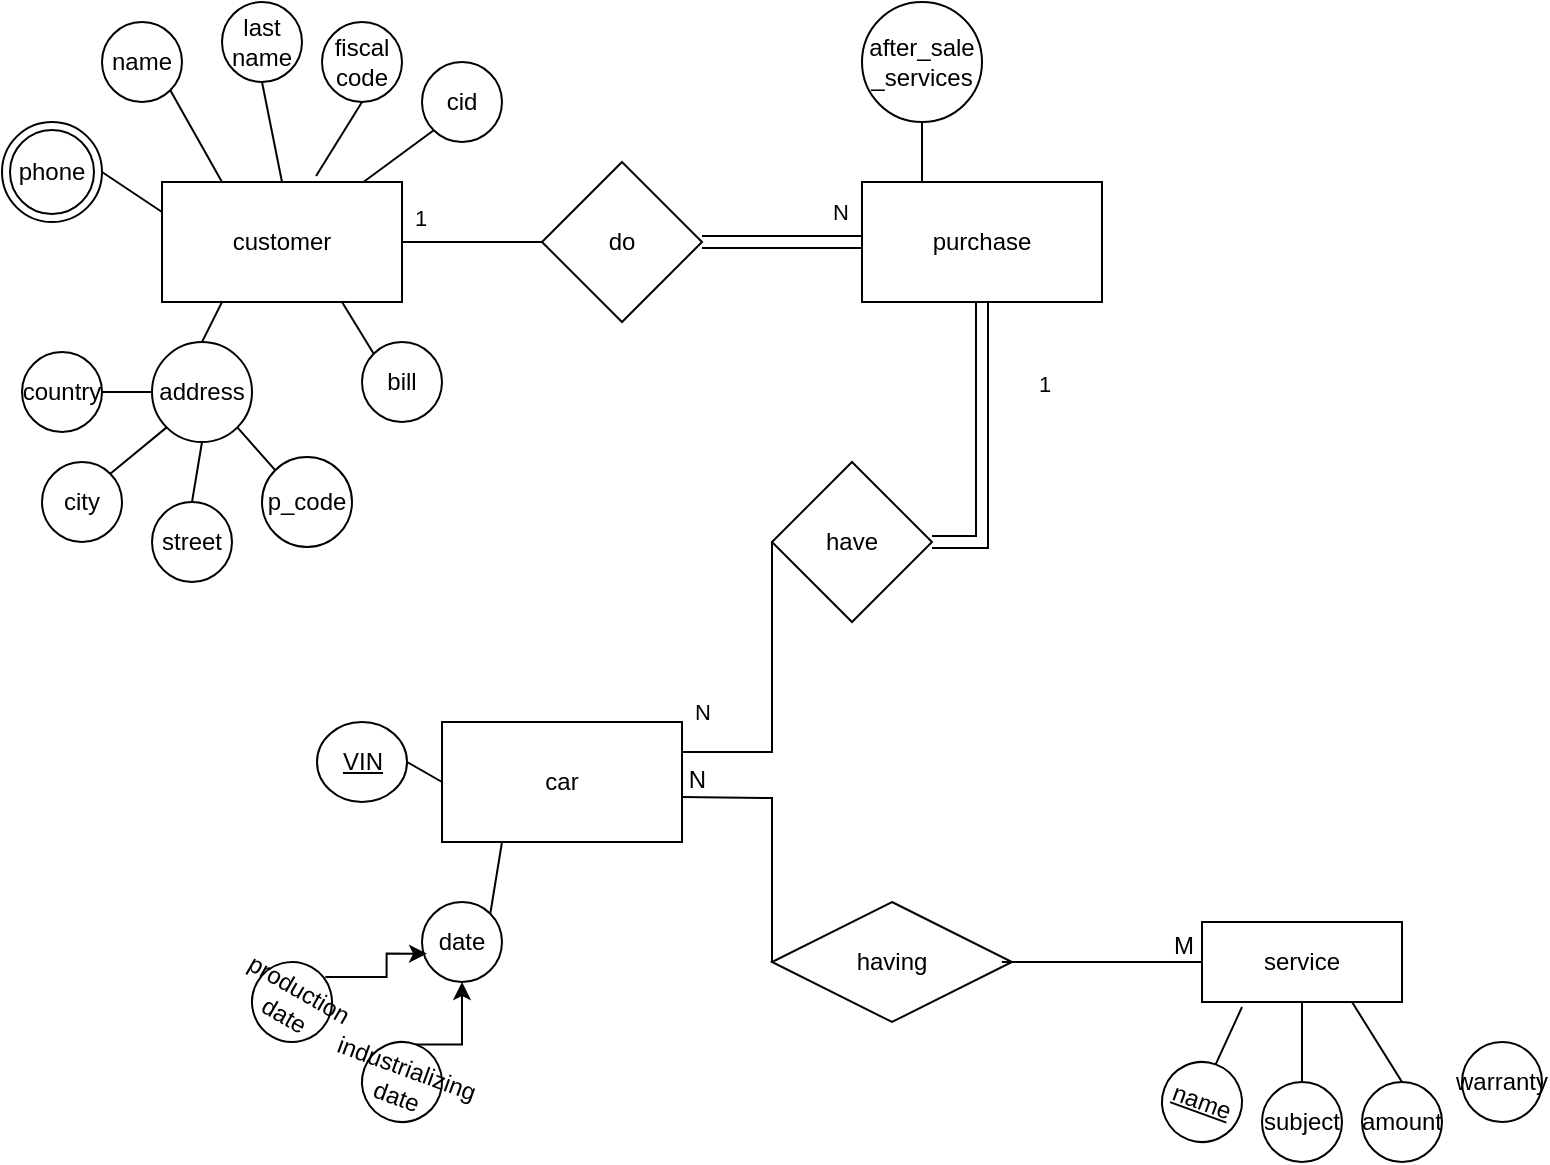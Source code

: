 <mxfile version="20.1.1" type="github">
  <diagram id="R2lEEEUBdFMjLlhIrx00" name="Page-1">
    <mxGraphModel dx="1385" dy="635" grid="1" gridSize="10" guides="1" tooltips="1" connect="1" arrows="1" fold="1" page="1" pageScale="1" pageWidth="850" pageHeight="1100" math="0" shadow="0" extFonts="Permanent Marker^https://fonts.googleapis.com/css?family=Permanent+Marker">
      <root>
        <mxCell id="0" />
        <mxCell id="1" parent="0" />
        <mxCell id="VcXtkFI63KXnIuvHoUmG-1" value="customer" style="rounded=0.5;whiteSpace=wrap;html=1;" vertex="1" parent="1">
          <mxGeometry x="120" y="150" width="120" height="60" as="geometry" />
        </mxCell>
        <mxCell id="VcXtkFI63KXnIuvHoUmG-2" value="name" style="ellipse;whiteSpace=wrap;html=1;aspect=fixed;" vertex="1" parent="1">
          <mxGeometry x="90" y="70" width="40" height="40" as="geometry" />
        </mxCell>
        <mxCell id="VcXtkFI63KXnIuvHoUmG-3" value="last name" style="ellipse;whiteSpace=wrap;html=1;aspect=fixed;" vertex="1" parent="1">
          <mxGeometry x="150" y="60" width="40" height="40" as="geometry" />
        </mxCell>
        <mxCell id="VcXtkFI63KXnIuvHoUmG-4" value="fiscal code" style="ellipse;whiteSpace=wrap;html=1;aspect=fixed;" vertex="1" parent="1">
          <mxGeometry x="200" y="70" width="40" height="40" as="geometry" />
        </mxCell>
        <mxCell id="VcXtkFI63KXnIuvHoUmG-5" value="cid" style="ellipse;whiteSpace=wrap;html=1;aspect=fixed;" vertex="1" parent="1">
          <mxGeometry x="250" y="90" width="40" height="40" as="geometry" />
        </mxCell>
        <mxCell id="VcXtkFI63KXnIuvHoUmG-6" value="phone" style="ellipse;shape=doubleEllipse;whiteSpace=wrap;html=1;aspect=fixed;" vertex="1" parent="1">
          <mxGeometry x="40" y="120" width="50" height="50" as="geometry" />
        </mxCell>
        <mxCell id="VcXtkFI63KXnIuvHoUmG-7" value="address" style="ellipse;whiteSpace=wrap;html=1;aspect=fixed;" vertex="1" parent="1">
          <mxGeometry x="115" y="230" width="50" height="50" as="geometry" />
        </mxCell>
        <mxCell id="VcXtkFI63KXnIuvHoUmG-8" value="city" style="ellipse;whiteSpace=wrap;html=1;aspect=fixed;" vertex="1" parent="1">
          <mxGeometry x="60" y="290" width="40" height="40" as="geometry" />
        </mxCell>
        <mxCell id="VcXtkFI63KXnIuvHoUmG-9" value="street" style="ellipse;whiteSpace=wrap;html=1;aspect=fixed;" vertex="1" parent="1">
          <mxGeometry x="115" y="310" width="40" height="40" as="geometry" />
        </mxCell>
        <mxCell id="VcXtkFI63KXnIuvHoUmG-10" value="country" style="ellipse;whiteSpace=wrap;html=1;aspect=fixed;" vertex="1" parent="1">
          <mxGeometry x="50" y="235" width="40" height="40" as="geometry" />
        </mxCell>
        <mxCell id="VcXtkFI63KXnIuvHoUmG-12" value="p_code" style="ellipse;whiteSpace=wrap;html=1;aspect=fixed;" vertex="1" parent="1">
          <mxGeometry x="170" y="287.5" width="45" height="45" as="geometry" />
        </mxCell>
        <mxCell id="VcXtkFI63KXnIuvHoUmG-14" value="bill" style="ellipse;whiteSpace=wrap;html=1;aspect=fixed;" vertex="1" parent="1">
          <mxGeometry x="220" y="230" width="40" height="40" as="geometry" />
        </mxCell>
        <mxCell id="VcXtkFI63KXnIuvHoUmG-16" value="" style="endArrow=none;html=1;rounded=0;entryX=0;entryY=1;entryDx=0;entryDy=0;" edge="1" parent="1" source="VcXtkFI63KXnIuvHoUmG-1" target="VcXtkFI63KXnIuvHoUmG-5">
          <mxGeometry width="50" height="50" relative="1" as="geometry">
            <mxPoint x="400" y="400" as="sourcePoint" />
            <mxPoint x="450" y="350" as="targetPoint" />
          </mxGeometry>
        </mxCell>
        <mxCell id="VcXtkFI63KXnIuvHoUmG-17" value="" style="endArrow=none;html=1;rounded=0;entryX=0.5;entryY=1;entryDx=0;entryDy=0;exitX=0.642;exitY=-0.05;exitDx=0;exitDy=0;exitPerimeter=0;" edge="1" parent="1" source="VcXtkFI63KXnIuvHoUmG-1" target="VcXtkFI63KXnIuvHoUmG-4">
          <mxGeometry width="50" height="50" relative="1" as="geometry">
            <mxPoint x="400" y="400" as="sourcePoint" />
            <mxPoint x="450" y="350" as="targetPoint" />
          </mxGeometry>
        </mxCell>
        <mxCell id="VcXtkFI63KXnIuvHoUmG-18" value="" style="endArrow=none;html=1;rounded=0;entryX=0.5;entryY=1;entryDx=0;entryDy=0;exitX=0.5;exitY=0;exitDx=0;exitDy=0;" edge="1" parent="1" source="VcXtkFI63KXnIuvHoUmG-1" target="VcXtkFI63KXnIuvHoUmG-3">
          <mxGeometry width="50" height="50" relative="1" as="geometry">
            <mxPoint x="400" y="400" as="sourcePoint" />
            <mxPoint x="450" y="350" as="targetPoint" />
          </mxGeometry>
        </mxCell>
        <mxCell id="VcXtkFI63KXnIuvHoUmG-19" value="" style="endArrow=none;html=1;rounded=0;entryX=1;entryY=1;entryDx=0;entryDy=0;exitX=0.25;exitY=0;exitDx=0;exitDy=0;" edge="1" parent="1" source="VcXtkFI63KXnIuvHoUmG-1" target="VcXtkFI63KXnIuvHoUmG-2">
          <mxGeometry width="50" height="50" relative="1" as="geometry">
            <mxPoint x="400" y="400" as="sourcePoint" />
            <mxPoint x="450" y="350" as="targetPoint" />
          </mxGeometry>
        </mxCell>
        <mxCell id="VcXtkFI63KXnIuvHoUmG-20" value="" style="endArrow=none;html=1;rounded=0;entryX=1;entryY=0.5;entryDx=0;entryDy=0;exitX=0;exitY=0.25;exitDx=0;exitDy=0;" edge="1" parent="1" source="VcXtkFI63KXnIuvHoUmG-1" target="VcXtkFI63KXnIuvHoUmG-6">
          <mxGeometry width="50" height="50" relative="1" as="geometry">
            <mxPoint x="400" y="400" as="sourcePoint" />
            <mxPoint x="450" y="350" as="targetPoint" />
          </mxGeometry>
        </mxCell>
        <mxCell id="VcXtkFI63KXnIuvHoUmG-21" value="" style="endArrow=none;html=1;rounded=0;entryX=0.75;entryY=1;entryDx=0;entryDy=0;exitX=0;exitY=0;exitDx=0;exitDy=0;" edge="1" parent="1" source="VcXtkFI63KXnIuvHoUmG-14" target="VcXtkFI63KXnIuvHoUmG-1">
          <mxGeometry width="50" height="50" relative="1" as="geometry">
            <mxPoint x="400" y="400" as="sourcePoint" />
            <mxPoint x="450" y="350" as="targetPoint" />
          </mxGeometry>
        </mxCell>
        <mxCell id="VcXtkFI63KXnIuvHoUmG-22" value="" style="endArrow=none;html=1;rounded=0;entryX=0.25;entryY=1;entryDx=0;entryDy=0;exitX=0.5;exitY=0;exitDx=0;exitDy=0;" edge="1" parent="1" source="VcXtkFI63KXnIuvHoUmG-7" target="VcXtkFI63KXnIuvHoUmG-1">
          <mxGeometry width="50" height="50" relative="1" as="geometry">
            <mxPoint x="400" y="400" as="sourcePoint" />
            <mxPoint x="450" y="350" as="targetPoint" />
          </mxGeometry>
        </mxCell>
        <mxCell id="VcXtkFI63KXnIuvHoUmG-23" value="" style="endArrow=none;html=1;rounded=0;entryX=1;entryY=1;entryDx=0;entryDy=0;exitX=0;exitY=0;exitDx=0;exitDy=0;" edge="1" parent="1" source="VcXtkFI63KXnIuvHoUmG-12" target="VcXtkFI63KXnIuvHoUmG-7">
          <mxGeometry width="50" height="50" relative="1" as="geometry">
            <mxPoint x="400" y="360" as="sourcePoint" />
            <mxPoint x="450" y="310" as="targetPoint" />
          </mxGeometry>
        </mxCell>
        <mxCell id="VcXtkFI63KXnIuvHoUmG-24" value="" style="endArrow=none;html=1;rounded=0;entryX=0.5;entryY=1;entryDx=0;entryDy=0;exitX=0.5;exitY=0;exitDx=0;exitDy=0;" edge="1" parent="1" source="VcXtkFI63KXnIuvHoUmG-9" target="VcXtkFI63KXnIuvHoUmG-7">
          <mxGeometry width="50" height="50" relative="1" as="geometry">
            <mxPoint x="400" y="360" as="sourcePoint" />
            <mxPoint x="450" y="310" as="targetPoint" />
          </mxGeometry>
        </mxCell>
        <mxCell id="VcXtkFI63KXnIuvHoUmG-25" value="" style="endArrow=none;html=1;rounded=0;entryX=0;entryY=1;entryDx=0;entryDy=0;exitX=1;exitY=0;exitDx=0;exitDy=0;" edge="1" parent="1" source="VcXtkFI63KXnIuvHoUmG-8" target="VcXtkFI63KXnIuvHoUmG-7">
          <mxGeometry width="50" height="50" relative="1" as="geometry">
            <mxPoint x="400" y="360" as="sourcePoint" />
            <mxPoint x="450" y="310" as="targetPoint" />
          </mxGeometry>
        </mxCell>
        <mxCell id="VcXtkFI63KXnIuvHoUmG-26" value="" style="endArrow=none;html=1;rounded=0;entryX=0;entryY=0.5;entryDx=0;entryDy=0;exitX=1;exitY=0.5;exitDx=0;exitDy=0;" edge="1" parent="1" source="VcXtkFI63KXnIuvHoUmG-10" target="VcXtkFI63KXnIuvHoUmG-7">
          <mxGeometry width="50" height="50" relative="1" as="geometry">
            <mxPoint x="400" y="360" as="sourcePoint" />
            <mxPoint x="450" y="310" as="targetPoint" />
          </mxGeometry>
        </mxCell>
        <mxCell id="VcXtkFI63KXnIuvHoUmG-27" value="purchase" style="rounded=0;whiteSpace=wrap;html=1;" vertex="1" parent="1">
          <mxGeometry x="470" y="150" width="120" height="60" as="geometry" />
        </mxCell>
        <mxCell id="VcXtkFI63KXnIuvHoUmG-28" value="do" style="rhombus;whiteSpace=wrap;html=1;" vertex="1" parent="1">
          <mxGeometry x="310" y="140" width="80" height="80" as="geometry" />
        </mxCell>
        <mxCell id="VcXtkFI63KXnIuvHoUmG-31" value="after_sale&lt;br&gt;_services" style="ellipse;whiteSpace=wrap;html=1;aspect=fixed;" vertex="1" parent="1">
          <mxGeometry x="470" y="60" width="60" height="60" as="geometry" />
        </mxCell>
        <mxCell id="VcXtkFI63KXnIuvHoUmG-32" value="" style="endArrow=none;html=1;rounded=0;entryX=0.5;entryY=1;entryDx=0;entryDy=0;exitX=0.25;exitY=0;exitDx=0;exitDy=0;" edge="1" parent="1" source="VcXtkFI63KXnIuvHoUmG-27" target="VcXtkFI63KXnIuvHoUmG-31">
          <mxGeometry width="50" height="50" relative="1" as="geometry">
            <mxPoint x="500" y="150" as="sourcePoint" />
            <mxPoint x="450" y="340" as="targetPoint" />
          </mxGeometry>
        </mxCell>
        <mxCell id="VcXtkFI63KXnIuvHoUmG-39" value="" style="endArrow=classic;html=1;rounded=0;shape=link;width=6;entryX=0;entryY=0.5;entryDx=0;entryDy=0;exitX=1;exitY=0.5;exitDx=0;exitDy=0;" edge="1" parent="1" source="VcXtkFI63KXnIuvHoUmG-28" target="VcXtkFI63KXnIuvHoUmG-27">
          <mxGeometry relative="1" as="geometry">
            <mxPoint x="380" y="370" as="sourcePoint" />
            <mxPoint x="480" y="370" as="targetPoint" />
            <Array as="points" />
          </mxGeometry>
        </mxCell>
        <mxCell id="VcXtkFI63KXnIuvHoUmG-40" value="N" style="edgeLabel;resizable=0;html=1;align=center;verticalAlign=middle;" connectable="0" vertex="1" parent="VcXtkFI63KXnIuvHoUmG-39">
          <mxGeometry relative="1" as="geometry">
            <mxPoint x="29" y="-15" as="offset" />
          </mxGeometry>
        </mxCell>
        <mxCell id="VcXtkFI63KXnIuvHoUmG-50" value="" style="endArrow=0;html=1;rounded=0;exitX=1;exitY=0.5;exitDx=0;exitDy=0;entryX=0;entryY=0.5;entryDx=0;entryDy=0;" edge="1" parent="1" source="VcXtkFI63KXnIuvHoUmG-1" target="VcXtkFI63KXnIuvHoUmG-28">
          <mxGeometry relative="1" as="geometry">
            <mxPoint x="375" y="348" as="sourcePoint" />
            <mxPoint x="475" y="348" as="targetPoint" />
            <Array as="points" />
          </mxGeometry>
        </mxCell>
        <mxCell id="VcXtkFI63KXnIuvHoUmG-51" value="1" style="edgeLabel;resizable=0;html=1;align=center;verticalAlign=middle;" connectable="0" vertex="1" parent="VcXtkFI63KXnIuvHoUmG-50">
          <mxGeometry relative="1" as="geometry">
            <mxPoint x="-26" y="-12" as="offset" />
          </mxGeometry>
        </mxCell>
        <mxCell id="VcXtkFI63KXnIuvHoUmG-52" value="car" style="rounded=0;whiteSpace=wrap;html=1;" vertex="1" parent="1">
          <mxGeometry x="260" y="420" width="120" height="60" as="geometry" />
        </mxCell>
        <mxCell id="VcXtkFI63KXnIuvHoUmG-53" value="have" style="rhombus;whiteSpace=wrap;html=1;rotation=0;" vertex="1" parent="1">
          <mxGeometry x="425" y="290" width="80" height="80" as="geometry" />
        </mxCell>
        <mxCell id="VcXtkFI63KXnIuvHoUmG-54" value="" style="endArrow=classic;html=1;rounded=0;shape=link;width=6;entryX=0.5;entryY=1;entryDx=0;entryDy=0;exitX=1;exitY=0.5;exitDx=0;exitDy=0;" edge="1" parent="1" source="VcXtkFI63KXnIuvHoUmG-53" target="VcXtkFI63KXnIuvHoUmG-27">
          <mxGeometry relative="1" as="geometry">
            <mxPoint x="530" y="287.5" as="sourcePoint" />
            <mxPoint x="610" y="287.5" as="targetPoint" />
            <Array as="points">
              <mxPoint x="530" y="330" />
            </Array>
          </mxGeometry>
        </mxCell>
        <mxCell id="VcXtkFI63KXnIuvHoUmG-55" value="1" style="edgeLabel;resizable=0;html=1;align=center;verticalAlign=middle;" connectable="0" vertex="1" parent="VcXtkFI63KXnIuvHoUmG-54">
          <mxGeometry relative="1" as="geometry">
            <mxPoint x="31" y="-32" as="offset" />
          </mxGeometry>
        </mxCell>
        <mxCell id="VcXtkFI63KXnIuvHoUmG-56" value="" style="endArrow=0;html=1;rounded=0;exitX=1;exitY=0.25;exitDx=0;exitDy=0;entryX=0;entryY=0.5;entryDx=0;entryDy=0;" edge="1" parent="1" source="VcXtkFI63KXnIuvHoUmG-52" target="VcXtkFI63KXnIuvHoUmG-53">
          <mxGeometry relative="1" as="geometry">
            <mxPoint x="250" y="190" as="sourcePoint" />
            <mxPoint x="320" y="190" as="targetPoint" />
            <Array as="points">
              <mxPoint x="425" y="435" />
            </Array>
          </mxGeometry>
        </mxCell>
        <mxCell id="VcXtkFI63KXnIuvHoUmG-57" value="N" style="edgeLabel;resizable=0;html=1;align=center;verticalAlign=middle;" connectable="0" vertex="1" parent="VcXtkFI63KXnIuvHoUmG-56">
          <mxGeometry relative="1" as="geometry">
            <mxPoint x="-35" y="10" as="offset" />
          </mxGeometry>
        </mxCell>
        <mxCell id="VcXtkFI63KXnIuvHoUmG-60" value="" style="endArrow=none;html=1;rounded=0;exitX=1;exitY=0.5;exitDx=0;exitDy=0;entryX=0;entryY=0.5;entryDx=0;entryDy=0;" edge="1" parent="1" source="VcXtkFI63KXnIuvHoUmG-68" target="VcXtkFI63KXnIuvHoUmG-52">
          <mxGeometry width="50" height="50" relative="1" as="geometry">
            <mxPoint x="240" y="450" as="sourcePoint" />
            <mxPoint x="450" y="340" as="targetPoint" />
          </mxGeometry>
        </mxCell>
        <mxCell id="VcXtkFI63KXnIuvHoUmG-61" value="date" style="ellipse;whiteSpace=wrap;html=1;aspect=fixed;" vertex="1" parent="1">
          <mxGeometry x="250" y="510" width="40" height="40" as="geometry" />
        </mxCell>
        <mxCell id="VcXtkFI63KXnIuvHoUmG-62" value="" style="endArrow=none;html=1;rounded=0;entryX=0.25;entryY=1;entryDx=0;entryDy=0;exitX=1;exitY=0;exitDx=0;exitDy=0;" edge="1" parent="1" source="VcXtkFI63KXnIuvHoUmG-61" target="VcXtkFI63KXnIuvHoUmG-52">
          <mxGeometry width="50" height="50" relative="1" as="geometry">
            <mxPoint x="400" y="390" as="sourcePoint" />
            <mxPoint x="450" y="340" as="targetPoint" />
          </mxGeometry>
        </mxCell>
        <mxCell id="VcXtkFI63KXnIuvHoUmG-64" style="edgeStyle=orthogonalEdgeStyle;rounded=0;orthogonalLoop=1;jettySize=auto;html=1;exitX=0.021;exitY=0.295;exitDx=0;exitDy=0;entryX=0.063;entryY=0.646;entryDx=0;entryDy=0;entryPerimeter=0;exitPerimeter=0;" edge="1" parent="1" source="VcXtkFI63KXnIuvHoUmG-63" target="VcXtkFI63KXnIuvHoUmG-61">
          <mxGeometry relative="1" as="geometry" />
        </mxCell>
        <mxCell id="VcXtkFI63KXnIuvHoUmG-63" value="production date" style="ellipse;whiteSpace=wrap;html=1;aspect=fixed;direction=south;rotation=30;" vertex="1" parent="1">
          <mxGeometry x="165" y="540" width="40" height="40" as="geometry" />
        </mxCell>
        <mxCell id="VcXtkFI63KXnIuvHoUmG-66" style="edgeStyle=orthogonalEdgeStyle;rounded=0;orthogonalLoop=1;jettySize=auto;html=1;exitX=0.5;exitY=0;exitDx=0;exitDy=0;entryX=0.5;entryY=1;entryDx=0;entryDy=0;" edge="1" parent="1" source="VcXtkFI63KXnIuvHoUmG-65" target="VcXtkFI63KXnIuvHoUmG-61">
          <mxGeometry relative="1" as="geometry">
            <mxPoint x="260" y="560" as="targetPoint" />
          </mxGeometry>
        </mxCell>
        <mxCell id="VcXtkFI63KXnIuvHoUmG-65" value="industrializing date" style="ellipse;whiteSpace=wrap;html=1;aspect=fixed;rotation=20;" vertex="1" parent="1">
          <mxGeometry x="220" y="580" width="40" height="40" as="geometry" />
        </mxCell>
        <mxCell id="VcXtkFI63KXnIuvHoUmG-67" value="service" style="whiteSpace=wrap;html=1;align=center;" vertex="1" parent="1">
          <mxGeometry x="640" y="520" width="100" height="40" as="geometry" />
        </mxCell>
        <mxCell id="VcXtkFI63KXnIuvHoUmG-68" value="VIN" style="ellipse;whiteSpace=wrap;html=1;align=center;fontStyle=4;" vertex="1" parent="1">
          <mxGeometry x="197.5" y="420" width="45" height="40" as="geometry" />
        </mxCell>
        <mxCell id="VcXtkFI63KXnIuvHoUmG-69" value="having" style="shape=rhombus;perimeter=rhombusPerimeter;whiteSpace=wrap;html=1;align=center;rotation=0;" vertex="1" parent="1">
          <mxGeometry x="425" y="510" width="120" height="60" as="geometry" />
        </mxCell>
        <mxCell id="VcXtkFI63KXnIuvHoUmG-70" value="" style="endArrow=none;html=1;rounded=0;entryX=1;entryY=0.625;entryDx=0;entryDy=0;entryPerimeter=0;exitX=0;exitY=0.5;exitDx=0;exitDy=0;" edge="1" parent="1" source="VcXtkFI63KXnIuvHoUmG-69" target="VcXtkFI63KXnIuvHoUmG-52">
          <mxGeometry relative="1" as="geometry">
            <mxPoint x="350" y="350" as="sourcePoint" />
            <mxPoint x="510" y="350" as="targetPoint" />
            <Array as="points">
              <mxPoint x="425" y="458" />
            </Array>
          </mxGeometry>
        </mxCell>
        <mxCell id="VcXtkFI63KXnIuvHoUmG-71" value="N" style="resizable=0;html=1;align=right;verticalAlign=bottom;" connectable="0" vertex="1" parent="VcXtkFI63KXnIuvHoUmG-70">
          <mxGeometry x="1" relative="1" as="geometry">
            <mxPoint x="12" as="offset" />
          </mxGeometry>
        </mxCell>
        <mxCell id="VcXtkFI63KXnIuvHoUmG-73" value="" style="endArrow=none;html=1;rounded=0;entryX=0;entryY=0.5;entryDx=0;entryDy=0;exitX=0.958;exitY=0.5;exitDx=0;exitDy=0;exitPerimeter=0;" edge="1" parent="1" source="VcXtkFI63KXnIuvHoUmG-69" target="VcXtkFI63KXnIuvHoUmG-67">
          <mxGeometry relative="1" as="geometry">
            <mxPoint x="550" y="540" as="sourcePoint" />
            <mxPoint x="620" y="540" as="targetPoint" />
          </mxGeometry>
        </mxCell>
        <mxCell id="VcXtkFI63KXnIuvHoUmG-74" value="M" style="resizable=0;html=1;align=right;verticalAlign=bottom;" connectable="0" vertex="1" parent="VcXtkFI63KXnIuvHoUmG-73">
          <mxGeometry x="1" relative="1" as="geometry">
            <mxPoint x="-3" as="offset" />
          </mxGeometry>
        </mxCell>
        <mxCell id="VcXtkFI63KXnIuvHoUmG-75" value="name" style="ellipse;whiteSpace=wrap;html=1;align=center;fontStyle=4;rotation=20;" vertex="1" parent="1">
          <mxGeometry x="620" y="590" width="40" height="40" as="geometry" />
        </mxCell>
        <mxCell id="VcXtkFI63KXnIuvHoUmG-77" value="" style="endArrow=none;html=1;rounded=0;entryX=0.5;entryY=0;entryDx=0;entryDy=0;exitX=0.2;exitY=1.063;exitDx=0;exitDy=0;exitPerimeter=0;" edge="1" parent="1" source="VcXtkFI63KXnIuvHoUmG-67" target="VcXtkFI63KXnIuvHoUmG-75">
          <mxGeometry relative="1" as="geometry">
            <mxPoint x="350" y="350" as="sourcePoint" />
            <mxPoint x="510" y="350" as="targetPoint" />
          </mxGeometry>
        </mxCell>
        <mxCell id="VcXtkFI63KXnIuvHoUmG-78" value="subject" style="ellipse;whiteSpace=wrap;html=1;align=center;" vertex="1" parent="1">
          <mxGeometry x="670" y="600" width="40" height="40" as="geometry" />
        </mxCell>
        <mxCell id="VcXtkFI63KXnIuvHoUmG-79" value="" style="endArrow=none;html=1;rounded=0;entryX=0.5;entryY=0;entryDx=0;entryDy=0;exitX=0.5;exitY=1;exitDx=0;exitDy=0;" edge="1" parent="1" source="VcXtkFI63KXnIuvHoUmG-67" target="VcXtkFI63KXnIuvHoUmG-78">
          <mxGeometry relative="1" as="geometry">
            <mxPoint x="350" y="350" as="sourcePoint" />
            <mxPoint x="510" y="350" as="targetPoint" />
          </mxGeometry>
        </mxCell>
        <mxCell id="VcXtkFI63KXnIuvHoUmG-80" value="amount" style="ellipse;whiteSpace=wrap;html=1;align=center;" vertex="1" parent="1">
          <mxGeometry x="720" y="600" width="40" height="40" as="geometry" />
        </mxCell>
        <mxCell id="VcXtkFI63KXnIuvHoUmG-81" value="" style="endArrow=none;html=1;rounded=0;entryX=0.5;entryY=0;entryDx=0;entryDy=0;exitX=0.75;exitY=1;exitDx=0;exitDy=0;" edge="1" parent="1" source="VcXtkFI63KXnIuvHoUmG-67" target="VcXtkFI63KXnIuvHoUmG-80">
          <mxGeometry relative="1" as="geometry">
            <mxPoint x="350" y="350" as="sourcePoint" />
            <mxPoint x="510" y="350" as="targetPoint" />
          </mxGeometry>
        </mxCell>
        <mxCell id="VcXtkFI63KXnIuvHoUmG-82" value="warranty" style="ellipse;whiteSpace=wrap;html=1;align=center;" vertex="1" parent="1">
          <mxGeometry x="770" y="580" width="40" height="40" as="geometry" />
        </mxCell>
      </root>
    </mxGraphModel>
  </diagram>
</mxfile>
